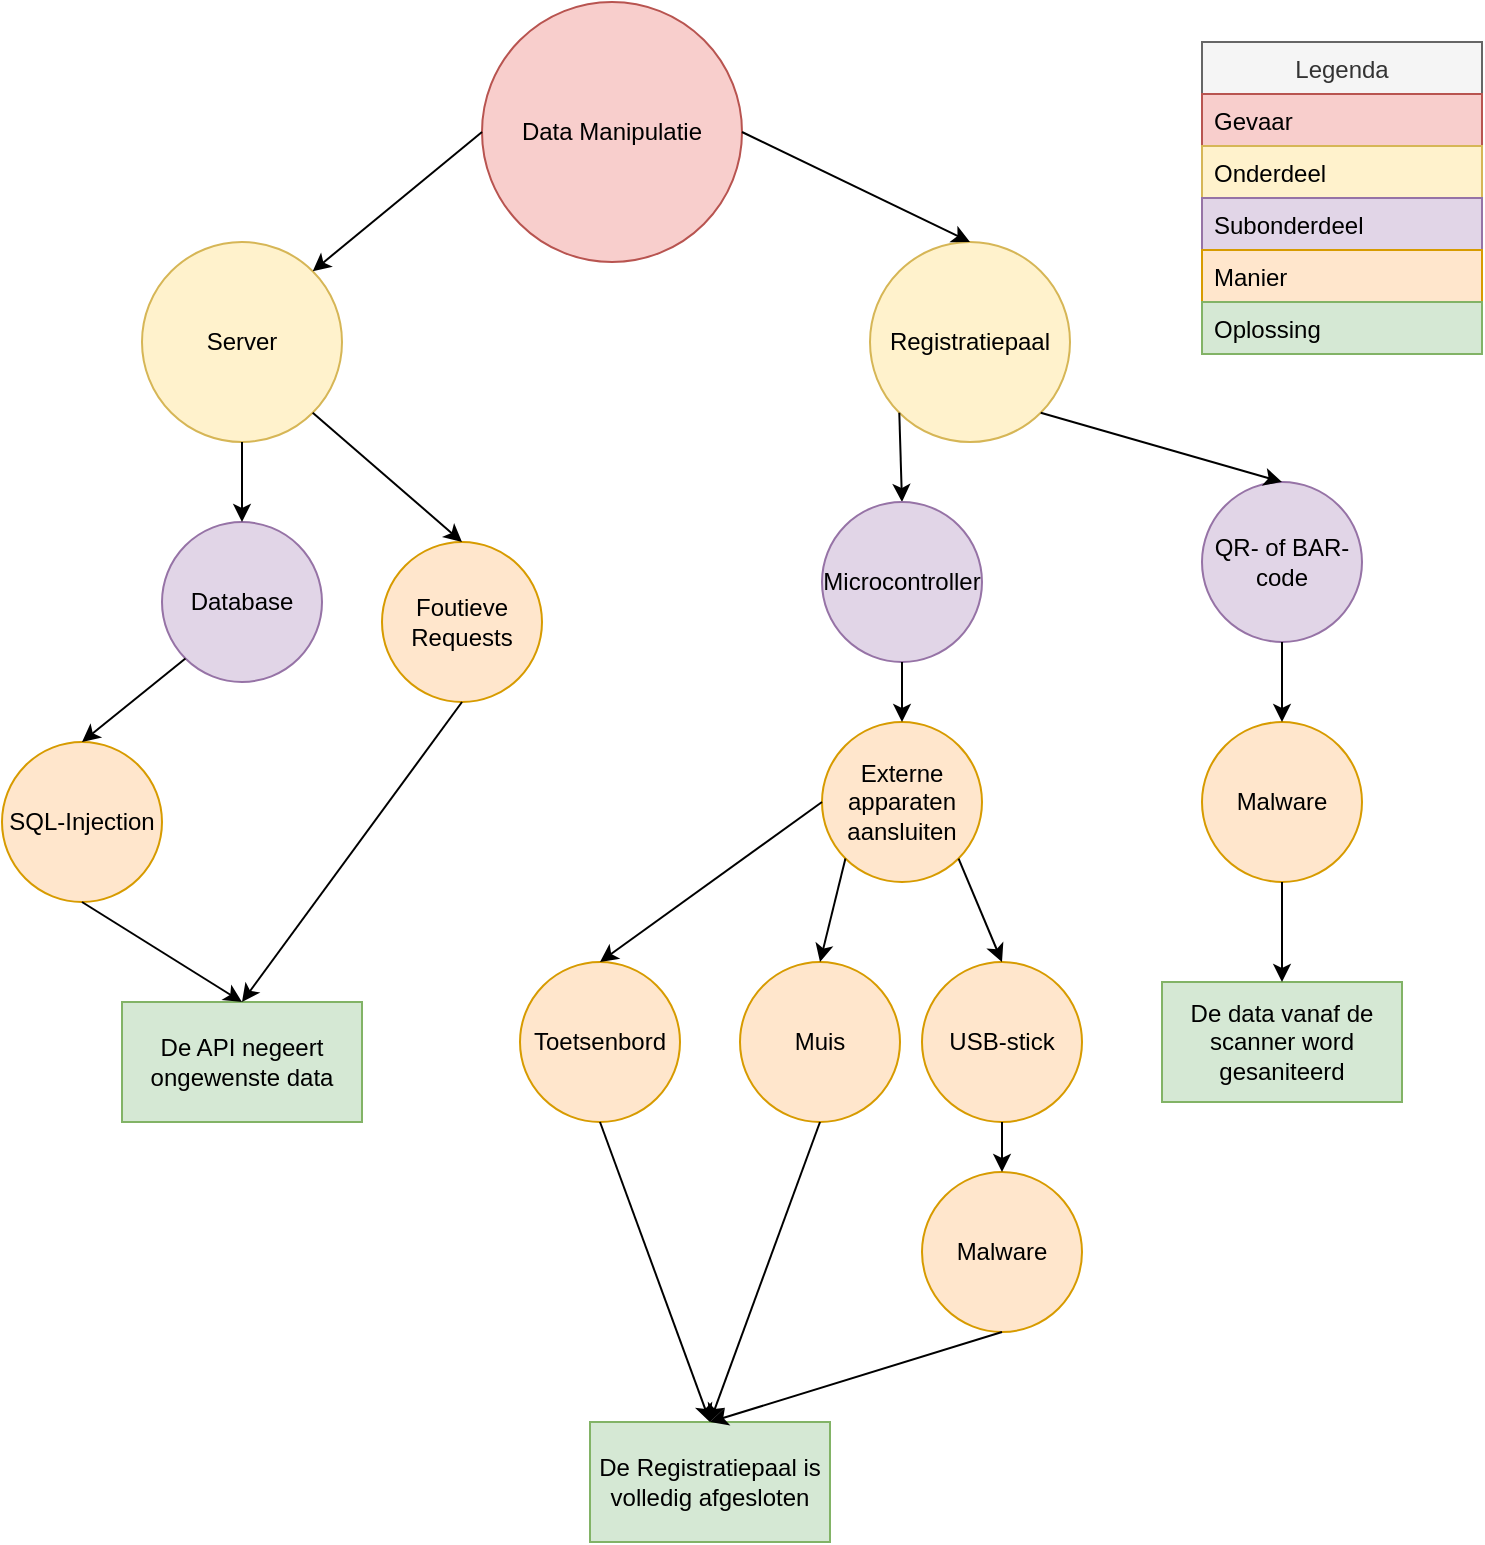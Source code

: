 <mxfile version="14.4.3" type="device"><diagram id="yC7ZG43YLgvIvMW992-v" name="Pagina-1"><mxGraphModel dx="1086" dy="806" grid="1" gridSize="10" guides="1" tooltips="1" connect="1" arrows="1" fold="1" page="1" pageScale="1" pageWidth="827" pageHeight="1169" math="0" shadow="0"><root><mxCell id="0"/><mxCell id="1" parent="0"/><mxCell id="PBbBN83iTQ8uFp_xJD1g-1" value="Registratiepaal" style="ellipse;whiteSpace=wrap;html=1;aspect=fixed;fillColor=#fff2cc;strokeColor=#d6b656;" parent="1" vertex="1"><mxGeometry x="494" y="120" width="100" height="100" as="geometry"/></mxCell><mxCell id="PBbBN83iTQ8uFp_xJD1g-2" value="Database" style="ellipse;whiteSpace=wrap;html=1;aspect=fixed;fillColor=#e1d5e7;strokeColor=#9673a6;" parent="1" vertex="1"><mxGeometry x="140" y="260" width="80" height="80" as="geometry"/></mxCell><mxCell id="PBbBN83iTQ8uFp_xJD1g-3" value="Server" style="ellipse;whiteSpace=wrap;html=1;aspect=fixed;fillColor=#fff2cc;strokeColor=#d6b656;" parent="1" vertex="1"><mxGeometry x="130" y="120" width="100" height="100" as="geometry"/></mxCell><mxCell id="PBbBN83iTQ8uFp_xJD1g-5" value="Externe apparaten aansluiten" style="ellipse;whiteSpace=wrap;html=1;aspect=fixed;fillColor=#ffe6cc;strokeColor=#d79b00;" parent="1" vertex="1"><mxGeometry x="470" y="360" width="80" height="80" as="geometry"/></mxCell><mxCell id="PBbBN83iTQ8uFp_xJD1g-6" value="SQL-Injection" style="ellipse;whiteSpace=wrap;html=1;aspect=fixed;fillColor=#ffe6cc;strokeColor=#d79b00;" parent="1" vertex="1"><mxGeometry x="60" y="370" width="80" height="80" as="geometry"/></mxCell><mxCell id="PBbBN83iTQ8uFp_xJD1g-7" value="QR- of BAR-code" style="ellipse;whiteSpace=wrap;html=1;aspect=fixed;fillColor=#e1d5e7;strokeColor=#9673a6;" parent="1" vertex="1"><mxGeometry x="660" y="240" width="80" height="80" as="geometry"/></mxCell><mxCell id="PBbBN83iTQ8uFp_xJD1g-8" value="Foutieve Requests" style="ellipse;whiteSpace=wrap;html=1;aspect=fixed;fillColor=#ffe6cc;strokeColor=#d79b00;" parent="1" vertex="1"><mxGeometry x="250" y="270" width="80" height="80" as="geometry"/></mxCell><mxCell id="PBbBN83iTQ8uFp_xJD1g-9" value="Data Manipulatie" style="ellipse;whiteSpace=wrap;html=1;aspect=fixed;fillColor=#f8cecc;strokeColor=#b85450;" parent="1" vertex="1"><mxGeometry x="300" width="130" height="130" as="geometry"/></mxCell><mxCell id="PBbBN83iTQ8uFp_xJD1g-10" value="" style="endArrow=classic;html=1;exitX=0;exitY=0.5;exitDx=0;exitDy=0;entryX=1;entryY=0;entryDx=0;entryDy=0;" parent="1" source="PBbBN83iTQ8uFp_xJD1g-9" target="PBbBN83iTQ8uFp_xJD1g-3" edge="1"><mxGeometry width="50" height="50" relative="1" as="geometry"><mxPoint x="390" y="230" as="sourcePoint"/><mxPoint x="250" y="100" as="targetPoint"/></mxGeometry></mxCell><mxCell id="PBbBN83iTQ8uFp_xJD1g-11" value="" style="endArrow=classic;html=1;entryX=0.5;entryY=0;entryDx=0;entryDy=0;exitX=0.5;exitY=1;exitDx=0;exitDy=0;" parent="1" source="PBbBN83iTQ8uFp_xJD1g-3" target="PBbBN83iTQ8uFp_xJD1g-2" edge="1"><mxGeometry width="50" height="50" relative="1" as="geometry"><mxPoint x="390" y="230" as="sourcePoint"/><mxPoint x="440" y="180" as="targetPoint"/></mxGeometry></mxCell><mxCell id="PBbBN83iTQ8uFp_xJD1g-12" value="" style="endArrow=classic;html=1;entryX=0.5;entryY=0;entryDx=0;entryDy=0;exitX=0;exitY=1;exitDx=0;exitDy=0;" parent="1" source="PBbBN83iTQ8uFp_xJD1g-2" target="PBbBN83iTQ8uFp_xJD1g-6" edge="1"><mxGeometry width="50" height="50" relative="1" as="geometry"><mxPoint x="390" y="230" as="sourcePoint"/><mxPoint x="440" y="180" as="targetPoint"/></mxGeometry></mxCell><mxCell id="PBbBN83iTQ8uFp_xJD1g-13" value="" style="endArrow=classic;html=1;entryX=0.5;entryY=0;entryDx=0;entryDy=0;exitX=1;exitY=0.5;exitDx=0;exitDy=0;" parent="1" source="PBbBN83iTQ8uFp_xJD1g-9" target="PBbBN83iTQ8uFp_xJD1g-1" edge="1"><mxGeometry width="50" height="50" relative="1" as="geometry"><mxPoint x="390" y="230" as="sourcePoint"/><mxPoint x="440" y="180" as="targetPoint"/></mxGeometry></mxCell><mxCell id="PBbBN83iTQ8uFp_xJD1g-14" value="" style="endArrow=classic;html=1;exitX=0;exitY=1;exitDx=0;exitDy=0;entryX=0.5;entryY=0;entryDx=0;entryDy=0;" parent="1" source="PBbBN83iTQ8uFp_xJD1g-1" target="PBbBN83iTQ8uFp_xJD1g-18" edge="1"><mxGeometry width="50" height="50" relative="1" as="geometry"><mxPoint x="390" y="220" as="sourcePoint"/><mxPoint x="430" y="230" as="targetPoint"/></mxGeometry></mxCell><mxCell id="PBbBN83iTQ8uFp_xJD1g-15" value="Malware" style="ellipse;whiteSpace=wrap;html=1;aspect=fixed;fillColor=#ffe6cc;strokeColor=#d79b00;" parent="1" vertex="1"><mxGeometry x="660" y="360" width="80" height="80" as="geometry"/></mxCell><mxCell id="PBbBN83iTQ8uFp_xJD1g-16" value="" style="endArrow=classic;html=1;entryX=0.5;entryY=0;entryDx=0;entryDy=0;exitX=0.5;exitY=1;exitDx=0;exitDy=0;" parent="1" source="PBbBN83iTQ8uFp_xJD1g-7" target="PBbBN83iTQ8uFp_xJD1g-15" edge="1"><mxGeometry width="50" height="50" relative="1" as="geometry"><mxPoint x="660" y="330" as="sourcePoint"/><mxPoint x="490" y="260" as="targetPoint"/></mxGeometry></mxCell><mxCell id="PBbBN83iTQ8uFp_xJD1g-17" value="" style="endArrow=classic;html=1;entryX=0.5;entryY=0;entryDx=0;entryDy=0;exitX=1;exitY=1;exitDx=0;exitDy=0;" parent="1" source="PBbBN83iTQ8uFp_xJD1g-1" target="PBbBN83iTQ8uFp_xJD1g-7" edge="1"><mxGeometry width="50" height="50" relative="1" as="geometry"><mxPoint x="390" y="320" as="sourcePoint"/><mxPoint x="440" y="270" as="targetPoint"/></mxGeometry></mxCell><mxCell id="PBbBN83iTQ8uFp_xJD1g-18" value="Microcontroller" style="ellipse;whiteSpace=wrap;html=1;aspect=fixed;fillColor=#e1d5e7;strokeColor=#9673a6;" parent="1" vertex="1"><mxGeometry x="470" y="250" width="80" height="80" as="geometry"/></mxCell><mxCell id="PBbBN83iTQ8uFp_xJD1g-19" value="" style="endArrow=classic;html=1;entryX=0.5;entryY=0;entryDx=0;entryDy=0;exitX=0.5;exitY=1;exitDx=0;exitDy=0;" parent="1" source="PBbBN83iTQ8uFp_xJD1g-18" target="PBbBN83iTQ8uFp_xJD1g-5" edge="1"><mxGeometry width="50" height="50" relative="1" as="geometry"><mxPoint x="430" y="335" as="sourcePoint"/><mxPoint x="480" y="285" as="targetPoint"/></mxGeometry></mxCell><mxCell id="PBbBN83iTQ8uFp_xJD1g-20" value="De Registratiepaal is volledig afgesloten" style="rounded=0;whiteSpace=wrap;html=1;fillColor=#d5e8d4;strokeColor=#82b366;" parent="1" vertex="1"><mxGeometry x="354" y="710" width="120" height="60" as="geometry"/></mxCell><mxCell id="PBbBN83iTQ8uFp_xJD1g-21" value="De data vanaf de scanner word gesaniteerd" style="rounded=0;whiteSpace=wrap;html=1;fillColor=#d5e8d4;strokeColor=#82b366;" parent="1" vertex="1"><mxGeometry x="640" y="490" width="120" height="60" as="geometry"/></mxCell><mxCell id="PBbBN83iTQ8uFp_xJD1g-22" value="De API negeert ongewenste data" style="rounded=0;whiteSpace=wrap;html=1;fillColor=#d5e8d4;strokeColor=#82b366;" parent="1" vertex="1"><mxGeometry x="120" y="500" width="120" height="60" as="geometry"/></mxCell><mxCell id="PBbBN83iTQ8uFp_xJD1g-24" value="" style="endArrow=classic;html=1;exitX=1;exitY=1;exitDx=0;exitDy=0;entryX=0.5;entryY=0;entryDx=0;entryDy=0;" parent="1" source="PBbBN83iTQ8uFp_xJD1g-3" target="PBbBN83iTQ8uFp_xJD1g-8" edge="1"><mxGeometry width="50" height="50" relative="1" as="geometry"><mxPoint x="390" y="390" as="sourcePoint"/><mxPoint x="440" y="340" as="targetPoint"/></mxGeometry></mxCell><mxCell id="PBbBN83iTQ8uFp_xJD1g-25" value="" style="endArrow=classic;html=1;exitX=0.5;exitY=1;exitDx=0;exitDy=0;entryX=0.5;entryY=0;entryDx=0;entryDy=0;" parent="1" source="PBbBN83iTQ8uFp_xJD1g-8" target="PBbBN83iTQ8uFp_xJD1g-22" edge="1"><mxGeometry width="50" height="50" relative="1" as="geometry"><mxPoint x="390" y="380" as="sourcePoint"/><mxPoint x="440" y="330" as="targetPoint"/></mxGeometry></mxCell><mxCell id="PBbBN83iTQ8uFp_xJD1g-26" value="" style="endArrow=classic;html=1;exitX=0.5;exitY=1;exitDx=0;exitDy=0;entryX=0.5;entryY=0;entryDx=0;entryDy=0;" parent="1" source="PBbBN83iTQ8uFp_xJD1g-6" target="PBbBN83iTQ8uFp_xJD1g-22" edge="1"><mxGeometry width="50" height="50" relative="1" as="geometry"><mxPoint x="390" y="380" as="sourcePoint"/><mxPoint x="440" y="330" as="targetPoint"/></mxGeometry></mxCell><mxCell id="PBbBN83iTQ8uFp_xJD1g-28" value="" style="endArrow=classic;html=1;exitX=0.5;exitY=1;exitDx=0;exitDy=0;entryX=0.5;entryY=0;entryDx=0;entryDy=0;" parent="1" source="PBbBN83iTQ8uFp_xJD1g-15" target="PBbBN83iTQ8uFp_xJD1g-21" edge="1"><mxGeometry width="50" height="50" relative="1" as="geometry"><mxPoint x="440" y="370" as="sourcePoint"/><mxPoint x="490" y="320" as="targetPoint"/></mxGeometry></mxCell><mxCell id="PBbBN83iTQ8uFp_xJD1g-29" value="Toetsenbord" style="ellipse;whiteSpace=wrap;html=1;aspect=fixed;fillColor=#ffe6cc;strokeColor=#d79b00;" parent="1" vertex="1"><mxGeometry x="319" y="480" width="80" height="80" as="geometry"/></mxCell><mxCell id="PBbBN83iTQ8uFp_xJD1g-30" value="Muis" style="ellipse;whiteSpace=wrap;html=1;aspect=fixed;fillColor=#ffe6cc;strokeColor=#d79b00;" parent="1" vertex="1"><mxGeometry x="429" y="480" width="80" height="80" as="geometry"/></mxCell><mxCell id="PBbBN83iTQ8uFp_xJD1g-31" value="USB-stick" style="ellipse;whiteSpace=wrap;html=1;aspect=fixed;fillColor=#ffe6cc;strokeColor=#d79b00;" parent="1" vertex="1"><mxGeometry x="520" y="480" width="80" height="80" as="geometry"/></mxCell><mxCell id="PBbBN83iTQ8uFp_xJD1g-34" value="Malware" style="ellipse;whiteSpace=wrap;html=1;aspect=fixed;fillColor=#ffe6cc;strokeColor=#d79b00;" parent="1" vertex="1"><mxGeometry x="520" y="585" width="80" height="80" as="geometry"/></mxCell><mxCell id="PBbBN83iTQ8uFp_xJD1g-35" value="" style="endArrow=classic;html=1;exitX=0;exitY=1;exitDx=0;exitDy=0;entryX=0.5;entryY=0;entryDx=0;entryDy=0;" parent="1" source="PBbBN83iTQ8uFp_xJD1g-5" target="PBbBN83iTQ8uFp_xJD1g-30" edge="1"><mxGeometry width="50" height="50" relative="1" as="geometry"><mxPoint x="490" y="350" as="sourcePoint"/><mxPoint x="540" y="300" as="targetPoint"/></mxGeometry></mxCell><mxCell id="PBbBN83iTQ8uFp_xJD1g-36" value="" style="endArrow=classic;html=1;entryX=0.5;entryY=0;entryDx=0;entryDy=0;exitX=0;exitY=0.5;exitDx=0;exitDy=0;" parent="1" source="PBbBN83iTQ8uFp_xJD1g-5" target="PBbBN83iTQ8uFp_xJD1g-29" edge="1"><mxGeometry width="50" height="50" relative="1" as="geometry"><mxPoint x="490" y="350" as="sourcePoint"/><mxPoint x="540" y="300" as="targetPoint"/></mxGeometry></mxCell><mxCell id="PBbBN83iTQ8uFp_xJD1g-37" value="" style="endArrow=classic;html=1;entryX=0.5;entryY=0;entryDx=0;entryDy=0;exitX=1;exitY=1;exitDx=0;exitDy=0;" parent="1" source="PBbBN83iTQ8uFp_xJD1g-5" target="PBbBN83iTQ8uFp_xJD1g-31" edge="1"><mxGeometry width="50" height="50" relative="1" as="geometry"><mxPoint x="490" y="550" as="sourcePoint"/><mxPoint x="540" y="500" as="targetPoint"/></mxGeometry></mxCell><mxCell id="PBbBN83iTQ8uFp_xJD1g-38" value="" style="endArrow=classic;html=1;entryX=0.5;entryY=0;entryDx=0;entryDy=0;exitX=0.5;exitY=1;exitDx=0;exitDy=0;" parent="1" source="PBbBN83iTQ8uFp_xJD1g-31" target="PBbBN83iTQ8uFp_xJD1g-34" edge="1"><mxGeometry width="50" height="50" relative="1" as="geometry"><mxPoint x="490" y="550" as="sourcePoint"/><mxPoint x="540" y="500" as="targetPoint"/></mxGeometry></mxCell><mxCell id="PBbBN83iTQ8uFp_xJD1g-40" value="" style="endArrow=classic;html=1;exitX=0.5;exitY=1;exitDx=0;exitDy=0;entryX=0.5;entryY=0;entryDx=0;entryDy=0;" parent="1" source="PBbBN83iTQ8uFp_xJD1g-29" target="PBbBN83iTQ8uFp_xJD1g-20" edge="1"><mxGeometry width="50" height="50" relative="1" as="geometry"><mxPoint x="490" y="450" as="sourcePoint"/><mxPoint x="540" y="400" as="targetPoint"/></mxGeometry></mxCell><mxCell id="PBbBN83iTQ8uFp_xJD1g-41" value="" style="endArrow=classic;html=1;exitX=0.5;exitY=1;exitDx=0;exitDy=0;entryX=0.5;entryY=0;entryDx=0;entryDy=0;" parent="1" source="PBbBN83iTQ8uFp_xJD1g-30" target="PBbBN83iTQ8uFp_xJD1g-20" edge="1"><mxGeometry width="50" height="50" relative="1" as="geometry"><mxPoint x="490" y="450" as="sourcePoint"/><mxPoint x="540" y="400" as="targetPoint"/></mxGeometry></mxCell><mxCell id="PBbBN83iTQ8uFp_xJD1g-42" value="" style="endArrow=classic;html=1;entryX=0.5;entryY=0;entryDx=0;entryDy=0;exitX=0.5;exitY=1;exitDx=0;exitDy=0;" parent="1" source="PBbBN83iTQ8uFp_xJD1g-34" target="PBbBN83iTQ8uFp_xJD1g-20" edge="1"><mxGeometry width="50" height="50" relative="1" as="geometry"><mxPoint x="490" y="450" as="sourcePoint"/><mxPoint x="540" y="400" as="targetPoint"/></mxGeometry></mxCell><mxCell id="BOM_AGqKg-D0rJmhNEC2-2" value="Legenda" style="swimlane;fontStyle=0;childLayout=stackLayout;horizontal=1;startSize=26;fillColor=#f5f5f5;horizontalStack=0;resizeParent=1;resizeParentMax=0;resizeLast=0;collapsible=1;marginBottom=0;strokeColor=#666666;fontColor=#333333;" vertex="1" parent="1"><mxGeometry x="660" y="20" width="140" height="156" as="geometry"/></mxCell><mxCell id="BOM_AGqKg-D0rJmhNEC2-3" value="Gevaar" style="text;strokeColor=#b85450;fillColor=#f8cecc;align=left;verticalAlign=top;spacingLeft=4;spacingRight=4;overflow=hidden;rotatable=0;points=[[0,0.5],[1,0.5]];portConstraint=eastwest;" vertex="1" parent="BOM_AGqKg-D0rJmhNEC2-2"><mxGeometry y="26" width="140" height="26" as="geometry"/></mxCell><mxCell id="BOM_AGqKg-D0rJmhNEC2-4" value="Onderdeel" style="text;strokeColor=#d6b656;fillColor=#fff2cc;align=left;verticalAlign=top;spacingLeft=4;spacingRight=4;overflow=hidden;rotatable=0;points=[[0,0.5],[1,0.5]];portConstraint=eastwest;" vertex="1" parent="BOM_AGqKg-D0rJmhNEC2-2"><mxGeometry y="52" width="140" height="26" as="geometry"/></mxCell><mxCell id="BOM_AGqKg-D0rJmhNEC2-5" value="Subonderdeel" style="text;strokeColor=#9673a6;fillColor=#e1d5e7;align=left;verticalAlign=top;spacingLeft=4;spacingRight=4;overflow=hidden;rotatable=0;points=[[0,0.5],[1,0.5]];portConstraint=eastwest;" vertex="1" parent="BOM_AGqKg-D0rJmhNEC2-2"><mxGeometry y="78" width="140" height="26" as="geometry"/></mxCell><mxCell id="BOM_AGqKg-D0rJmhNEC2-6" value="Manier" style="text;strokeColor=#d79b00;fillColor=#ffe6cc;align=left;verticalAlign=top;spacingLeft=4;spacingRight=4;overflow=hidden;rotatable=0;points=[[0,0.5],[1,0.5]];portConstraint=eastwest;" vertex="1" parent="BOM_AGqKg-D0rJmhNEC2-2"><mxGeometry y="104" width="140" height="26" as="geometry"/></mxCell><mxCell id="BOM_AGqKg-D0rJmhNEC2-7" value="Oplossing" style="text;strokeColor=#82b366;fillColor=#d5e8d4;align=left;verticalAlign=top;spacingLeft=4;spacingRight=4;overflow=hidden;rotatable=0;points=[[0,0.5],[1,0.5]];portConstraint=eastwest;" vertex="1" parent="BOM_AGqKg-D0rJmhNEC2-2"><mxGeometry y="130" width="140" height="26" as="geometry"/></mxCell></root></mxGraphModel></diagram></mxfile>